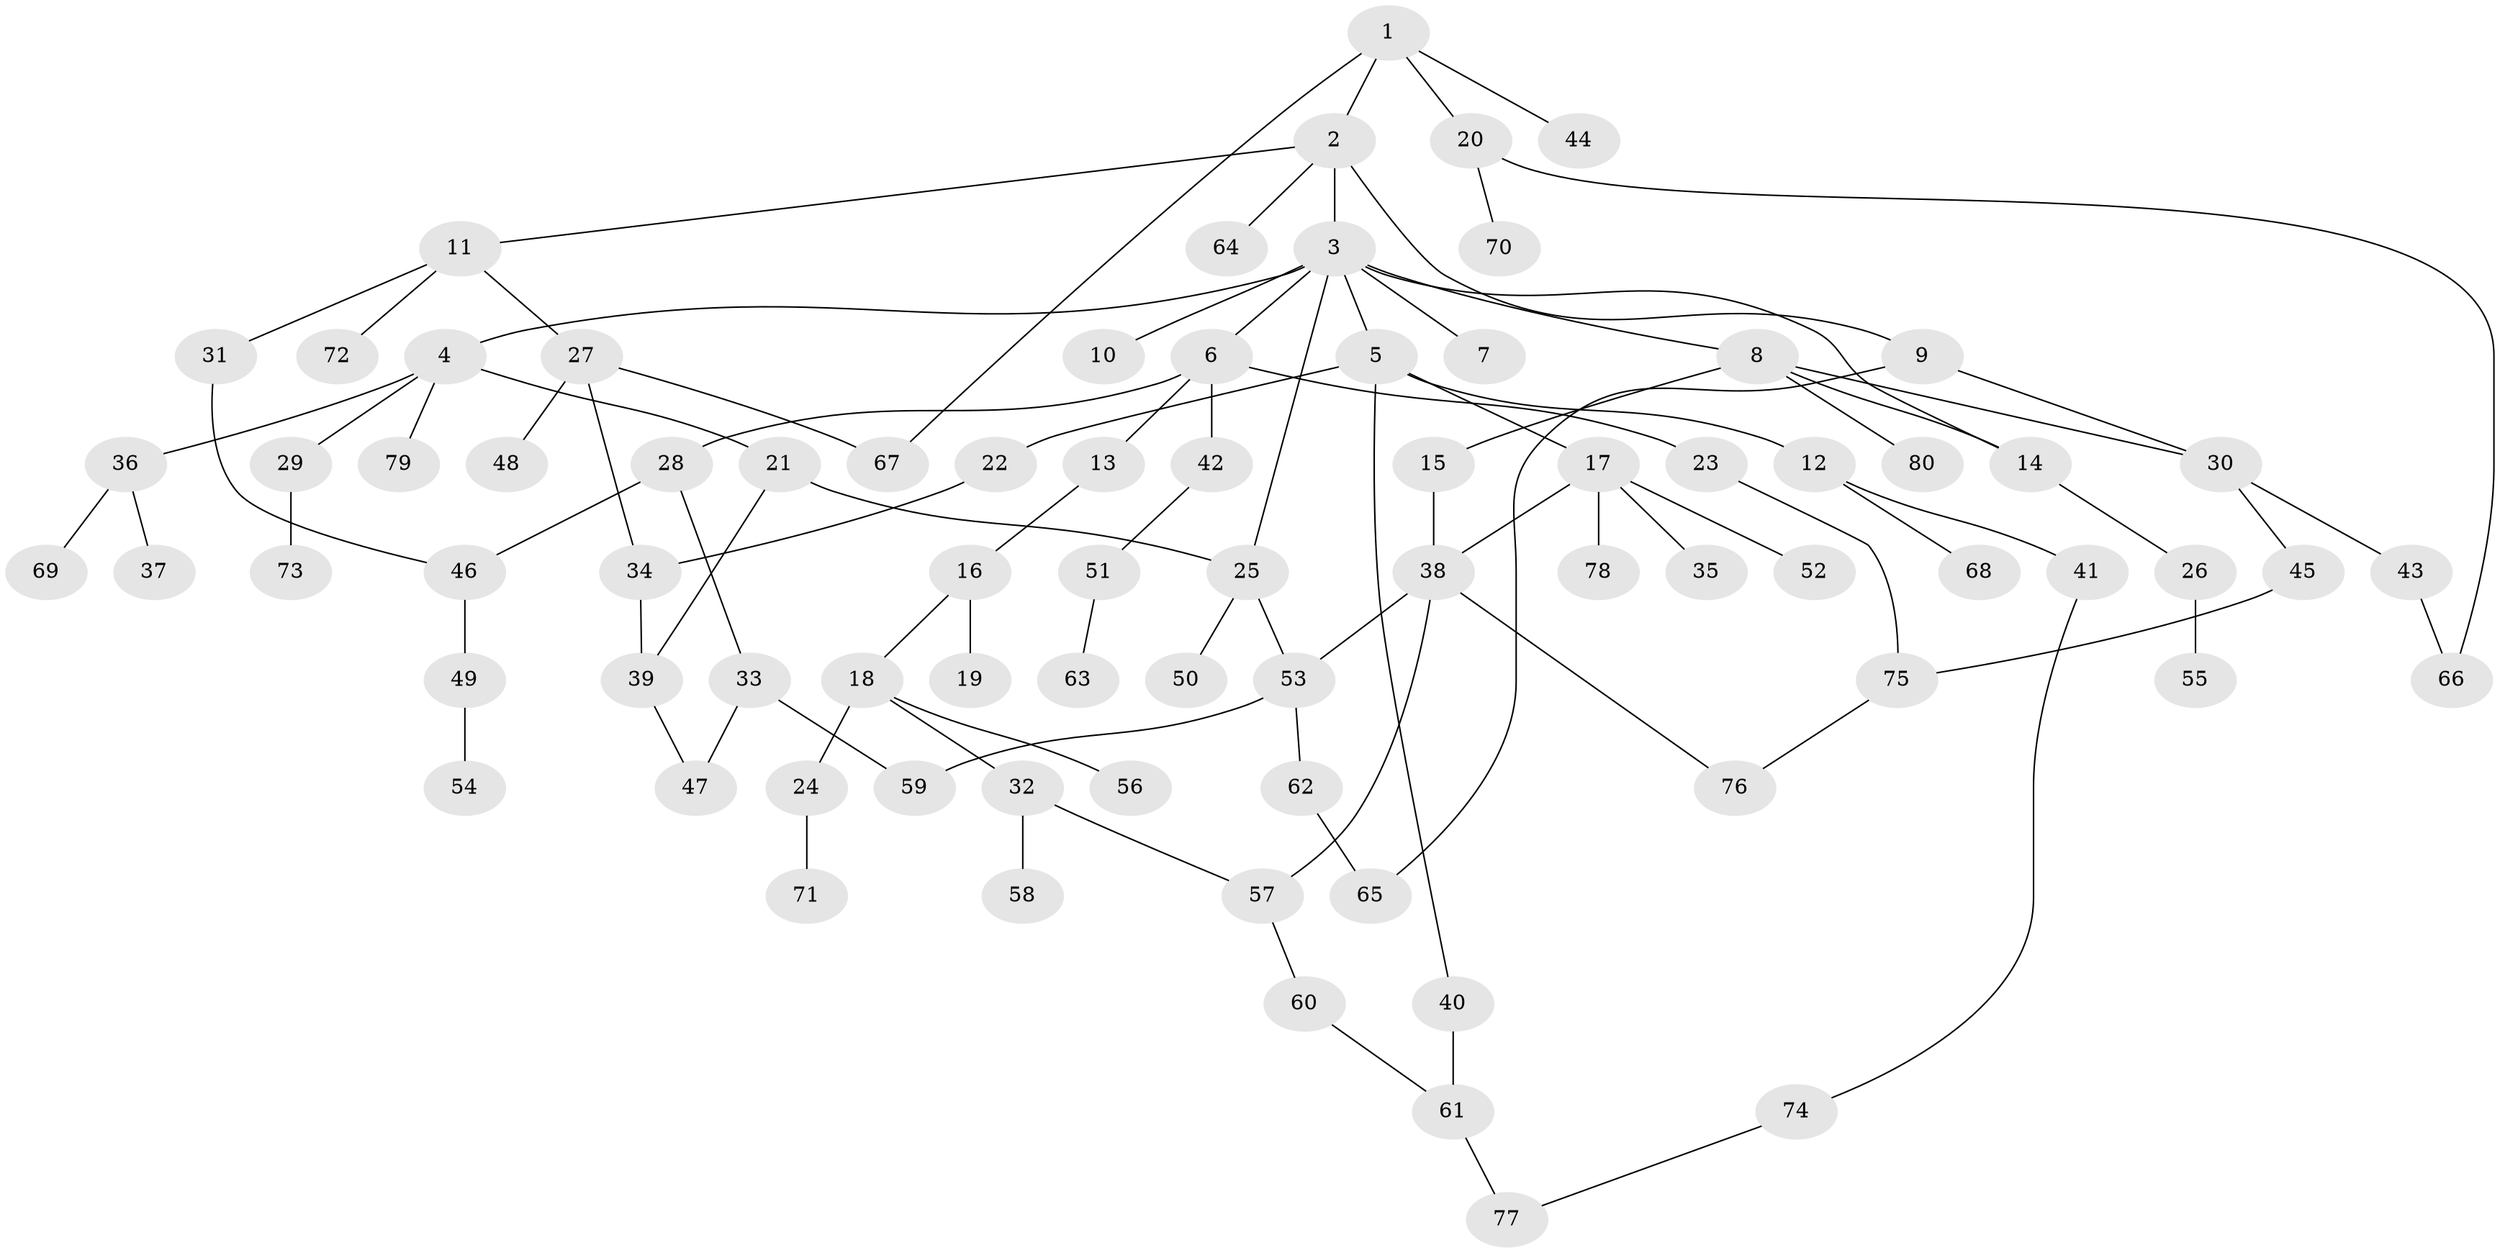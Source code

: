 // Generated by graph-tools (version 1.1) at 2025/01/03/09/25 03:01:08]
// undirected, 80 vertices, 97 edges
graph export_dot {
graph [start="1"]
  node [color=gray90,style=filled];
  1;
  2;
  3;
  4;
  5;
  6;
  7;
  8;
  9;
  10;
  11;
  12;
  13;
  14;
  15;
  16;
  17;
  18;
  19;
  20;
  21;
  22;
  23;
  24;
  25;
  26;
  27;
  28;
  29;
  30;
  31;
  32;
  33;
  34;
  35;
  36;
  37;
  38;
  39;
  40;
  41;
  42;
  43;
  44;
  45;
  46;
  47;
  48;
  49;
  50;
  51;
  52;
  53;
  54;
  55;
  56;
  57;
  58;
  59;
  60;
  61;
  62;
  63;
  64;
  65;
  66;
  67;
  68;
  69;
  70;
  71;
  72;
  73;
  74;
  75;
  76;
  77;
  78;
  79;
  80;
  1 -- 2;
  1 -- 20;
  1 -- 44;
  1 -- 67;
  2 -- 3;
  2 -- 9;
  2 -- 11;
  2 -- 64;
  3 -- 4;
  3 -- 5;
  3 -- 6;
  3 -- 7;
  3 -- 8;
  3 -- 10;
  3 -- 25;
  3 -- 14;
  4 -- 21;
  4 -- 29;
  4 -- 36;
  4 -- 79;
  5 -- 12;
  5 -- 17;
  5 -- 22;
  5 -- 40;
  6 -- 13;
  6 -- 23;
  6 -- 28;
  6 -- 42;
  8 -- 14;
  8 -- 15;
  8 -- 80;
  8 -- 30;
  9 -- 30;
  9 -- 65;
  11 -- 27;
  11 -- 31;
  11 -- 72;
  12 -- 41;
  12 -- 68;
  13 -- 16;
  14 -- 26;
  15 -- 38;
  16 -- 18;
  16 -- 19;
  17 -- 35;
  17 -- 52;
  17 -- 78;
  17 -- 38;
  18 -- 24;
  18 -- 32;
  18 -- 56;
  20 -- 70;
  20 -- 66;
  21 -- 39;
  21 -- 25;
  22 -- 34;
  23 -- 75;
  24 -- 71;
  25 -- 50;
  25 -- 53;
  26 -- 55;
  27 -- 48;
  27 -- 67;
  27 -- 34;
  28 -- 33;
  28 -- 46;
  29 -- 73;
  30 -- 43;
  30 -- 45;
  31 -- 46;
  32 -- 58;
  32 -- 57;
  33 -- 59;
  33 -- 47;
  34 -- 39;
  36 -- 37;
  36 -- 69;
  38 -- 57;
  38 -- 76;
  38 -- 53;
  39 -- 47;
  40 -- 61;
  41 -- 74;
  42 -- 51;
  43 -- 66;
  45 -- 75;
  46 -- 49;
  49 -- 54;
  51 -- 63;
  53 -- 62;
  53 -- 59;
  57 -- 60;
  60 -- 61;
  61 -- 77;
  62 -- 65;
  74 -- 77;
  75 -- 76;
}
